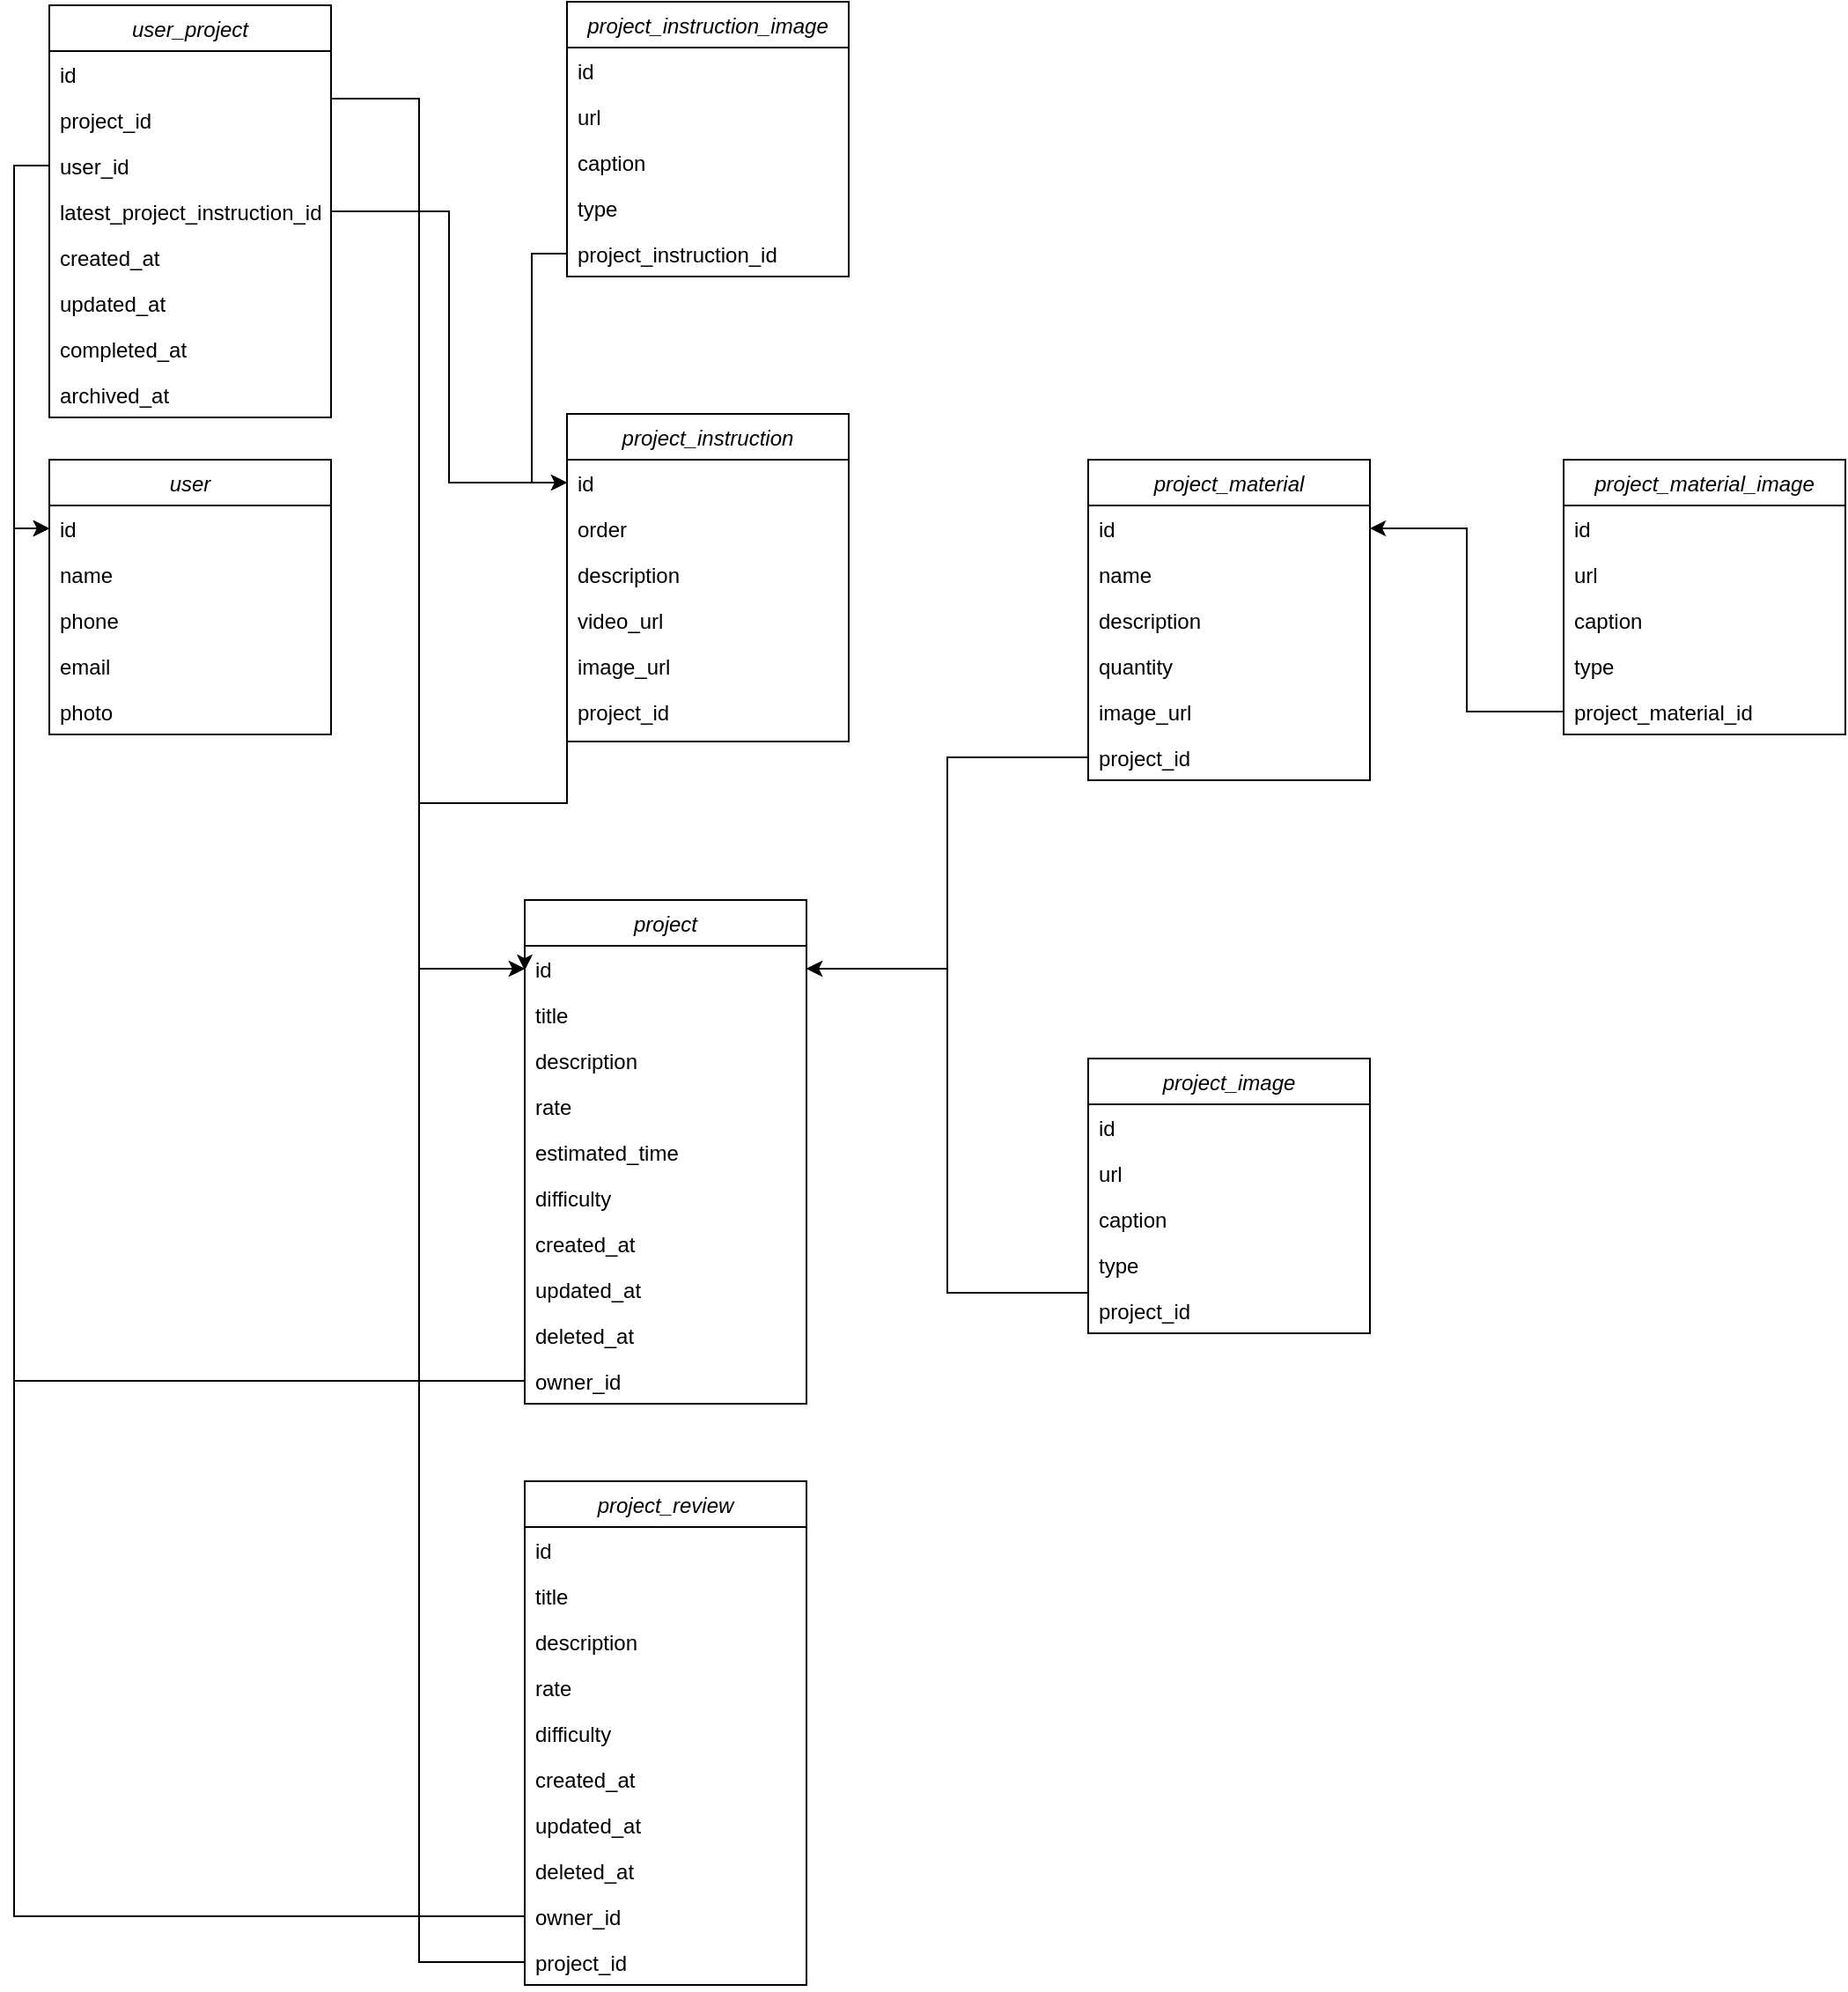 <mxfile>
    <diagram id="C5RBs43oDa-KdzZeNtuy" name="Page-1">
        <mxGraphModel dx="881" dy="1898" grid="1" gridSize="10" guides="1" tooltips="1" connect="1" arrows="1" fold="1" page="1" pageScale="1" pageWidth="827" pageHeight="1169" background="none" math="0" shadow="0">
            <root>
                <mxCell id="WIyWlLk6GJQsqaUBKTNV-0"/>
                <mxCell id="WIyWlLk6GJQsqaUBKTNV-1" parent="WIyWlLk6GJQsqaUBKTNV-0"/>
                <mxCell id="zkfFHV4jXpPFQw0GAbJ--0" value="project" style="swimlane;fontStyle=2;align=center;verticalAlign=top;childLayout=stackLayout;horizontal=1;startSize=26;horizontalStack=0;resizeParent=1;resizeLast=0;collapsible=1;marginBottom=0;rounded=0;shadow=0;strokeWidth=1;" parent="WIyWlLk6GJQsqaUBKTNV-1" vertex="1">
                    <mxGeometry x="310" y="300" width="160" height="286" as="geometry">
                        <mxRectangle x="230" y="140" width="160" height="26" as="alternateBounds"/>
                    </mxGeometry>
                </mxCell>
                <mxCell id="J7d9JzOVJ2140h23QP3d-31" value="id" style="text;align=left;verticalAlign=top;spacingLeft=4;spacingRight=4;overflow=hidden;rotatable=0;points=[[0,0.5],[1,0.5]];portConstraint=eastwest;" parent="zkfFHV4jXpPFQw0GAbJ--0" vertex="1">
                    <mxGeometry y="26" width="160" height="26" as="geometry"/>
                </mxCell>
                <mxCell id="zkfFHV4jXpPFQw0GAbJ--1" value="title" style="text;align=left;verticalAlign=top;spacingLeft=4;spacingRight=4;overflow=hidden;rotatable=0;points=[[0,0.5],[1,0.5]];portConstraint=eastwest;" parent="zkfFHV4jXpPFQw0GAbJ--0" vertex="1">
                    <mxGeometry y="52" width="160" height="26" as="geometry"/>
                </mxCell>
                <mxCell id="zkfFHV4jXpPFQw0GAbJ--2" value="description" style="text;align=left;verticalAlign=top;spacingLeft=4;spacingRight=4;overflow=hidden;rotatable=0;points=[[0,0.5],[1,0.5]];portConstraint=eastwest;rounded=0;shadow=0;html=0;" parent="zkfFHV4jXpPFQw0GAbJ--0" vertex="1">
                    <mxGeometry y="78" width="160" height="26" as="geometry"/>
                </mxCell>
                <mxCell id="zkfFHV4jXpPFQw0GAbJ--3" value="rate" style="text;align=left;verticalAlign=top;spacingLeft=4;spacingRight=4;overflow=hidden;rotatable=0;points=[[0,0.5],[1,0.5]];portConstraint=eastwest;rounded=0;shadow=0;html=0;" parent="zkfFHV4jXpPFQw0GAbJ--0" vertex="1">
                    <mxGeometry y="104" width="160" height="26" as="geometry"/>
                </mxCell>
                <mxCell id="J7d9JzOVJ2140h23QP3d-112" value="estimated_time" style="text;align=left;verticalAlign=top;spacingLeft=4;spacingRight=4;overflow=hidden;rotatable=0;points=[[0,0.5],[1,0.5]];portConstraint=eastwest;rounded=0;shadow=0;html=0;" parent="zkfFHV4jXpPFQw0GAbJ--0" vertex="1">
                    <mxGeometry y="130" width="160" height="26" as="geometry"/>
                </mxCell>
                <mxCell id="J7d9JzOVJ2140h23QP3d-2" value="difficulty" style="text;align=left;verticalAlign=top;spacingLeft=4;spacingRight=4;overflow=hidden;rotatable=0;points=[[0,0.5],[1,0.5]];portConstraint=eastwest;rounded=0;shadow=0;html=0;" parent="zkfFHV4jXpPFQw0GAbJ--0" vertex="1">
                    <mxGeometry y="156" width="160" height="26" as="geometry"/>
                </mxCell>
                <mxCell id="J7d9JzOVJ2140h23QP3d-19" value="created_at" style="text;align=left;verticalAlign=top;spacingLeft=4;spacingRight=4;overflow=hidden;rotatable=0;points=[[0,0.5],[1,0.5]];portConstraint=eastwest;rounded=0;shadow=0;html=0;" parent="zkfFHV4jXpPFQw0GAbJ--0" vertex="1">
                    <mxGeometry y="182" width="160" height="26" as="geometry"/>
                </mxCell>
                <mxCell id="J7d9JzOVJ2140h23QP3d-25" value="updated_at" style="text;align=left;verticalAlign=top;spacingLeft=4;spacingRight=4;overflow=hidden;rotatable=0;points=[[0,0.5],[1,0.5]];portConstraint=eastwest;rounded=0;shadow=0;html=0;" parent="zkfFHV4jXpPFQw0GAbJ--0" vertex="1">
                    <mxGeometry y="208" width="160" height="26" as="geometry"/>
                </mxCell>
                <mxCell id="J7d9JzOVJ2140h23QP3d-38" value="deleted_at" style="text;align=left;verticalAlign=top;spacingLeft=4;spacingRight=4;overflow=hidden;rotatable=0;points=[[0,0.5],[1,0.5]];portConstraint=eastwest;rounded=0;shadow=0;html=0;" parent="zkfFHV4jXpPFQw0GAbJ--0" vertex="1">
                    <mxGeometry y="234" width="160" height="26" as="geometry"/>
                </mxCell>
                <mxCell id="J7d9JzOVJ2140h23QP3d-3" value="owner_id" style="text;align=left;verticalAlign=top;spacingLeft=4;spacingRight=4;overflow=hidden;rotatable=0;points=[[0,0.5],[1,0.5]];portConstraint=eastwest;rounded=0;shadow=0;html=0;" parent="zkfFHV4jXpPFQw0GAbJ--0" vertex="1">
                    <mxGeometry y="260" width="160" height="26" as="geometry"/>
                </mxCell>
                <mxCell id="J7d9JzOVJ2140h23QP3d-4" value="project_material" style="swimlane;fontStyle=2;align=center;verticalAlign=top;childLayout=stackLayout;horizontal=1;startSize=26;horizontalStack=0;resizeParent=1;resizeLast=0;collapsible=1;marginBottom=0;rounded=0;shadow=0;strokeWidth=1;" parent="WIyWlLk6GJQsqaUBKTNV-1" vertex="1">
                    <mxGeometry x="630" y="50" width="160" height="182" as="geometry">
                        <mxRectangle x="230" y="140" width="160" height="26" as="alternateBounds"/>
                    </mxGeometry>
                </mxCell>
                <mxCell id="J7d9JzOVJ2140h23QP3d-5" value="id" style="text;align=left;verticalAlign=top;spacingLeft=4;spacingRight=4;overflow=hidden;rotatable=0;points=[[0,0.5],[1,0.5]];portConstraint=eastwest;" parent="J7d9JzOVJ2140h23QP3d-4" vertex="1">
                    <mxGeometry y="26" width="160" height="26" as="geometry"/>
                </mxCell>
                <mxCell id="J7d9JzOVJ2140h23QP3d-30" value="name" style="text;align=left;verticalAlign=top;spacingLeft=4;spacingRight=4;overflow=hidden;rotatable=0;points=[[0,0.5],[1,0.5]];portConstraint=eastwest;" parent="J7d9JzOVJ2140h23QP3d-4" vertex="1">
                    <mxGeometry y="52" width="160" height="26" as="geometry"/>
                </mxCell>
                <mxCell id="J7d9JzOVJ2140h23QP3d-6" value="description" style="text;align=left;verticalAlign=top;spacingLeft=4;spacingRight=4;overflow=hidden;rotatable=0;points=[[0,0.5],[1,0.5]];portConstraint=eastwest;rounded=0;shadow=0;html=0;" parent="J7d9JzOVJ2140h23QP3d-4" vertex="1">
                    <mxGeometry y="78" width="160" height="26" as="geometry"/>
                </mxCell>
                <mxCell id="J7d9JzOVJ2140h23QP3d-7" value="quantity" style="text;align=left;verticalAlign=top;spacingLeft=4;spacingRight=4;overflow=hidden;rotatable=0;points=[[0,0.5],[1,0.5]];portConstraint=eastwest;rounded=0;shadow=0;html=0;" parent="J7d9JzOVJ2140h23QP3d-4" vertex="1">
                    <mxGeometry y="104" width="160" height="26" as="geometry"/>
                </mxCell>
                <mxCell id="J7d9JzOVJ2140h23QP3d-43" value="image_url" style="text;align=left;verticalAlign=top;spacingLeft=4;spacingRight=4;overflow=hidden;rotatable=0;points=[[0,0.5],[1,0.5]];portConstraint=eastwest;rounded=0;shadow=0;html=0;" parent="J7d9JzOVJ2140h23QP3d-4" vertex="1">
                    <mxGeometry y="130" width="160" height="26" as="geometry"/>
                </mxCell>
                <mxCell id="J7d9JzOVJ2140h23QP3d-45" value="project_id" style="text;align=left;verticalAlign=top;spacingLeft=4;spacingRight=4;overflow=hidden;rotatable=0;points=[[0,0.5],[1,0.5]];portConstraint=eastwest;rounded=0;shadow=0;html=0;" parent="J7d9JzOVJ2140h23QP3d-4" vertex="1">
                    <mxGeometry y="156" width="160" height="26" as="geometry"/>
                </mxCell>
                <mxCell id="J7d9JzOVJ2140h23QP3d-12" value="project_instruction" style="swimlane;fontStyle=2;align=center;verticalAlign=top;childLayout=stackLayout;horizontal=1;startSize=26;horizontalStack=0;resizeParent=1;resizeLast=0;collapsible=1;marginBottom=0;rounded=0;shadow=0;strokeWidth=1;" parent="WIyWlLk6GJQsqaUBKTNV-1" vertex="1">
                    <mxGeometry x="334" y="24" width="160" height="186" as="geometry">
                        <mxRectangle x="230" y="140" width="160" height="26" as="alternateBounds"/>
                    </mxGeometry>
                </mxCell>
                <mxCell id="J7d9JzOVJ2140h23QP3d-13" value="id" style="text;align=left;verticalAlign=top;spacingLeft=4;spacingRight=4;overflow=hidden;rotatable=0;points=[[0,0.5],[1,0.5]];portConstraint=eastwest;" parent="J7d9JzOVJ2140h23QP3d-12" vertex="1">
                    <mxGeometry y="26" width="160" height="26" as="geometry"/>
                </mxCell>
                <mxCell id="J7d9JzOVJ2140h23QP3d-29" value="order" style="text;align=left;verticalAlign=top;spacingLeft=4;spacingRight=4;overflow=hidden;rotatable=0;points=[[0,0.5],[1,0.5]];portConstraint=eastwest;" parent="J7d9JzOVJ2140h23QP3d-12" vertex="1">
                    <mxGeometry y="52" width="160" height="26" as="geometry"/>
                </mxCell>
                <mxCell id="J7d9JzOVJ2140h23QP3d-14" value="description" style="text;align=left;verticalAlign=top;spacingLeft=4;spacingRight=4;overflow=hidden;rotatable=0;points=[[0,0.5],[1,0.5]];portConstraint=eastwest;rounded=0;shadow=0;html=0;" parent="J7d9JzOVJ2140h23QP3d-12" vertex="1">
                    <mxGeometry y="78" width="160" height="26" as="geometry"/>
                </mxCell>
                <mxCell id="J7d9JzOVJ2140h23QP3d-20" value="video_url" style="text;align=left;verticalAlign=top;spacingLeft=4;spacingRight=4;overflow=hidden;rotatable=0;points=[[0,0.5],[1,0.5]];portConstraint=eastwest;rounded=0;shadow=0;html=0;" parent="J7d9JzOVJ2140h23QP3d-12" vertex="1">
                    <mxGeometry y="104" width="160" height="26" as="geometry"/>
                </mxCell>
                <mxCell id="J7d9JzOVJ2140h23QP3d-21" value="image_url" style="text;align=left;verticalAlign=top;spacingLeft=4;spacingRight=4;overflow=hidden;rotatable=0;points=[[0,0.5],[1,0.5]];portConstraint=eastwest;rounded=0;shadow=0;html=0;" parent="J7d9JzOVJ2140h23QP3d-12" vertex="1">
                    <mxGeometry y="130" width="160" height="26" as="geometry"/>
                </mxCell>
                <mxCell id="J7d9JzOVJ2140h23QP3d-44" value="project_id" style="text;align=left;verticalAlign=top;spacingLeft=4;spacingRight=4;overflow=hidden;rotatable=0;points=[[0,0.5],[1,0.5]];portConstraint=eastwest;rounded=0;shadow=0;html=0;" parent="J7d9JzOVJ2140h23QP3d-12" vertex="1">
                    <mxGeometry y="156" width="160" height="26" as="geometry"/>
                </mxCell>
                <mxCell id="J7d9JzOVJ2140h23QP3d-32" value="user" style="swimlane;fontStyle=2;align=center;verticalAlign=top;childLayout=stackLayout;horizontal=1;startSize=26;horizontalStack=0;resizeParent=1;resizeLast=0;collapsible=1;marginBottom=0;rounded=0;shadow=0;strokeWidth=1;" parent="WIyWlLk6GJQsqaUBKTNV-1" vertex="1">
                    <mxGeometry x="40" y="50" width="160" height="156" as="geometry">
                        <mxRectangle x="230" y="140" width="160" height="26" as="alternateBounds"/>
                    </mxGeometry>
                </mxCell>
                <mxCell id="J7d9JzOVJ2140h23QP3d-33" value="id" style="text;align=left;verticalAlign=top;spacingLeft=4;spacingRight=4;overflow=hidden;rotatable=0;points=[[0,0.5],[1,0.5]];portConstraint=eastwest;" parent="J7d9JzOVJ2140h23QP3d-32" vertex="1">
                    <mxGeometry y="26" width="160" height="26" as="geometry"/>
                </mxCell>
                <mxCell id="J7d9JzOVJ2140h23QP3d-34" value="name" style="text;align=left;verticalAlign=top;spacingLeft=4;spacingRight=4;overflow=hidden;rotatable=0;points=[[0,0.5],[1,0.5]];portConstraint=eastwest;" parent="J7d9JzOVJ2140h23QP3d-32" vertex="1">
                    <mxGeometry y="52" width="160" height="26" as="geometry"/>
                </mxCell>
                <mxCell id="J7d9JzOVJ2140h23QP3d-35" value="phone" style="text;align=left;verticalAlign=top;spacingLeft=4;spacingRight=4;overflow=hidden;rotatable=0;points=[[0,0.5],[1,0.5]];portConstraint=eastwest;rounded=0;shadow=0;html=0;" parent="J7d9JzOVJ2140h23QP3d-32" vertex="1">
                    <mxGeometry y="78" width="160" height="26" as="geometry"/>
                </mxCell>
                <mxCell id="J7d9JzOVJ2140h23QP3d-36" value="email" style="text;align=left;verticalAlign=top;spacingLeft=4;spacingRight=4;overflow=hidden;rotatable=0;points=[[0,0.5],[1,0.5]];portConstraint=eastwest;rounded=0;shadow=0;html=0;" parent="J7d9JzOVJ2140h23QP3d-32" vertex="1">
                    <mxGeometry y="104" width="160" height="26" as="geometry"/>
                </mxCell>
                <mxCell id="J7d9JzOVJ2140h23QP3d-37" value="photo" style="text;align=left;verticalAlign=top;spacingLeft=4;spacingRight=4;overflow=hidden;rotatable=0;points=[[0,0.5],[1,0.5]];portConstraint=eastwest;rounded=0;shadow=0;html=0;" parent="J7d9JzOVJ2140h23QP3d-32" vertex="1">
                    <mxGeometry y="130" width="160" height="26" as="geometry"/>
                </mxCell>
                <mxCell id="J7d9JzOVJ2140h23QP3d-42" style="edgeStyle=orthogonalEdgeStyle;rounded=0;orthogonalLoop=1;jettySize=auto;html=1;entryX=0;entryY=0.5;entryDx=0;entryDy=0;" parent="WIyWlLk6GJQsqaUBKTNV-1" source="J7d9JzOVJ2140h23QP3d-3" target="J7d9JzOVJ2140h23QP3d-33" edge="1">
                    <mxGeometry relative="1" as="geometry"/>
                </mxCell>
                <mxCell id="J7d9JzOVJ2140h23QP3d-46" style="edgeStyle=orthogonalEdgeStyle;rounded=0;orthogonalLoop=1;jettySize=auto;html=1;exitX=0;exitY=0.5;exitDx=0;exitDy=0;" parent="WIyWlLk6GJQsqaUBKTNV-1" source="J7d9JzOVJ2140h23QP3d-44" edge="1">
                    <mxGeometry relative="1" as="geometry">
                        <mxPoint x="310" y="340" as="targetPoint"/>
                        <Array as="points">
                            <mxPoint x="250" y="245"/>
                            <mxPoint x="250" y="339"/>
                            <mxPoint x="310" y="339"/>
                        </Array>
                    </mxGeometry>
                </mxCell>
                <mxCell id="J7d9JzOVJ2140h23QP3d-50" style="edgeStyle=orthogonalEdgeStyle;rounded=0;orthogonalLoop=1;jettySize=auto;html=1;entryX=1;entryY=0.5;entryDx=0;entryDy=0;" parent="WIyWlLk6GJQsqaUBKTNV-1" source="J7d9JzOVJ2140h23QP3d-45" target="J7d9JzOVJ2140h23QP3d-31" edge="1">
                    <mxGeometry relative="1" as="geometry"/>
                </mxCell>
                <mxCell id="J7d9JzOVJ2140h23QP3d-51" value="project_image" style="swimlane;fontStyle=2;align=center;verticalAlign=top;childLayout=stackLayout;horizontal=1;startSize=26;horizontalStack=0;resizeParent=1;resizeLast=0;collapsible=1;marginBottom=0;rounded=0;shadow=0;strokeWidth=1;" parent="WIyWlLk6GJQsqaUBKTNV-1" vertex="1">
                    <mxGeometry x="630" y="390" width="160" height="156" as="geometry">
                        <mxRectangle x="230" y="140" width="160" height="26" as="alternateBounds"/>
                    </mxGeometry>
                </mxCell>
                <mxCell id="J7d9JzOVJ2140h23QP3d-52" value="id" style="text;align=left;verticalAlign=top;spacingLeft=4;spacingRight=4;overflow=hidden;rotatable=0;points=[[0,0.5],[1,0.5]];portConstraint=eastwest;" parent="J7d9JzOVJ2140h23QP3d-51" vertex="1">
                    <mxGeometry y="26" width="160" height="26" as="geometry"/>
                </mxCell>
                <mxCell id="J7d9JzOVJ2140h23QP3d-53" value="url" style="text;align=left;verticalAlign=top;spacingLeft=4;spacingRight=4;overflow=hidden;rotatable=0;points=[[0,0.5],[1,0.5]];portConstraint=eastwest;" parent="J7d9JzOVJ2140h23QP3d-51" vertex="1">
                    <mxGeometry y="52" width="160" height="26" as="geometry"/>
                </mxCell>
                <mxCell id="J7d9JzOVJ2140h23QP3d-54" value="caption" style="text;align=left;verticalAlign=top;spacingLeft=4;spacingRight=4;overflow=hidden;rotatable=0;points=[[0,0.5],[1,0.5]];portConstraint=eastwest;rounded=0;shadow=0;html=0;" parent="J7d9JzOVJ2140h23QP3d-51" vertex="1">
                    <mxGeometry y="78" width="160" height="26" as="geometry"/>
                </mxCell>
                <mxCell id="J7d9JzOVJ2140h23QP3d-55" value="type" style="text;align=left;verticalAlign=top;spacingLeft=4;spacingRight=4;overflow=hidden;rotatable=0;points=[[0,0.5],[1,0.5]];portConstraint=eastwest;rounded=0;shadow=0;html=0;" parent="J7d9JzOVJ2140h23QP3d-51" vertex="1">
                    <mxGeometry y="104" width="160" height="26" as="geometry"/>
                </mxCell>
                <mxCell id="J7d9JzOVJ2140h23QP3d-61" value="project_id" style="text;align=left;verticalAlign=top;spacingLeft=4;spacingRight=4;overflow=hidden;rotatable=0;points=[[0,0.5],[1,0.5]];portConstraint=eastwest;rounded=0;shadow=0;html=0;" parent="J7d9JzOVJ2140h23QP3d-51" vertex="1">
                    <mxGeometry y="130" width="160" height="26" as="geometry"/>
                </mxCell>
                <mxCell id="J7d9JzOVJ2140h23QP3d-62" style="edgeStyle=orthogonalEdgeStyle;rounded=0;orthogonalLoop=1;jettySize=auto;html=1;entryX=1;entryY=0.5;entryDx=0;entryDy=0;" parent="WIyWlLk6GJQsqaUBKTNV-1" source="J7d9JzOVJ2140h23QP3d-61" target="J7d9JzOVJ2140h23QP3d-31" edge="1">
                    <mxGeometry relative="1" as="geometry">
                        <Array as="points">
                            <mxPoint x="550" y="523"/>
                            <mxPoint x="550" y="339"/>
                        </Array>
                    </mxGeometry>
                </mxCell>
                <mxCell id="J7d9JzOVJ2140h23QP3d-63" value="project_material_image" style="swimlane;fontStyle=2;align=center;verticalAlign=top;childLayout=stackLayout;horizontal=1;startSize=26;horizontalStack=0;resizeParent=1;resizeLast=0;collapsible=1;marginBottom=0;rounded=0;shadow=0;strokeWidth=1;" parent="WIyWlLk6GJQsqaUBKTNV-1" vertex="1">
                    <mxGeometry x="900" y="50" width="160" height="156" as="geometry">
                        <mxRectangle x="230" y="140" width="160" height="26" as="alternateBounds"/>
                    </mxGeometry>
                </mxCell>
                <mxCell id="J7d9JzOVJ2140h23QP3d-64" value="id" style="text;align=left;verticalAlign=top;spacingLeft=4;spacingRight=4;overflow=hidden;rotatable=0;points=[[0,0.5],[1,0.5]];portConstraint=eastwest;" parent="J7d9JzOVJ2140h23QP3d-63" vertex="1">
                    <mxGeometry y="26" width="160" height="26" as="geometry"/>
                </mxCell>
                <mxCell id="J7d9JzOVJ2140h23QP3d-65" value="url" style="text;align=left;verticalAlign=top;spacingLeft=4;spacingRight=4;overflow=hidden;rotatable=0;points=[[0,0.5],[1,0.5]];portConstraint=eastwest;" parent="J7d9JzOVJ2140h23QP3d-63" vertex="1">
                    <mxGeometry y="52" width="160" height="26" as="geometry"/>
                </mxCell>
                <mxCell id="J7d9JzOVJ2140h23QP3d-66" value="caption" style="text;align=left;verticalAlign=top;spacingLeft=4;spacingRight=4;overflow=hidden;rotatable=0;points=[[0,0.5],[1,0.5]];portConstraint=eastwest;rounded=0;shadow=0;html=0;" parent="J7d9JzOVJ2140h23QP3d-63" vertex="1">
                    <mxGeometry y="78" width="160" height="26" as="geometry"/>
                </mxCell>
                <mxCell id="J7d9JzOVJ2140h23QP3d-67" value="type" style="text;align=left;verticalAlign=top;spacingLeft=4;spacingRight=4;overflow=hidden;rotatable=0;points=[[0,0.5],[1,0.5]];portConstraint=eastwest;rounded=0;shadow=0;html=0;" parent="J7d9JzOVJ2140h23QP3d-63" vertex="1">
                    <mxGeometry y="104" width="160" height="26" as="geometry"/>
                </mxCell>
                <mxCell id="J7d9JzOVJ2140h23QP3d-68" value="project_material_id" style="text;align=left;verticalAlign=top;spacingLeft=4;spacingRight=4;overflow=hidden;rotatable=0;points=[[0,0.5],[1,0.5]];portConstraint=eastwest;rounded=0;shadow=0;html=0;" parent="J7d9JzOVJ2140h23QP3d-63" vertex="1">
                    <mxGeometry y="130" width="160" height="26" as="geometry"/>
                </mxCell>
                <mxCell id="J7d9JzOVJ2140h23QP3d-69" style="edgeStyle=orthogonalEdgeStyle;rounded=0;orthogonalLoop=1;jettySize=auto;html=1;" parent="WIyWlLk6GJQsqaUBKTNV-1" source="J7d9JzOVJ2140h23QP3d-68" target="J7d9JzOVJ2140h23QP3d-5" edge="1">
                    <mxGeometry relative="1" as="geometry"/>
                </mxCell>
                <mxCell id="J7d9JzOVJ2140h23QP3d-70" value="project_instruction_image" style="swimlane;fontStyle=2;align=center;verticalAlign=top;childLayout=stackLayout;horizontal=1;startSize=26;horizontalStack=0;resizeParent=1;resizeLast=0;collapsible=1;marginBottom=0;rounded=0;shadow=0;strokeWidth=1;" parent="WIyWlLk6GJQsqaUBKTNV-1" vertex="1">
                    <mxGeometry x="334" y="-210" width="160" height="156" as="geometry">
                        <mxRectangle x="334" y="-210" width="160" height="26" as="alternateBounds"/>
                    </mxGeometry>
                </mxCell>
                <mxCell id="J7d9JzOVJ2140h23QP3d-71" value="id" style="text;align=left;verticalAlign=top;spacingLeft=4;spacingRight=4;overflow=hidden;rotatable=0;points=[[0,0.5],[1,0.5]];portConstraint=eastwest;" parent="J7d9JzOVJ2140h23QP3d-70" vertex="1">
                    <mxGeometry y="26" width="160" height="26" as="geometry"/>
                </mxCell>
                <mxCell id="J7d9JzOVJ2140h23QP3d-72" value="url" style="text;align=left;verticalAlign=top;spacingLeft=4;spacingRight=4;overflow=hidden;rotatable=0;points=[[0,0.5],[1,0.5]];portConstraint=eastwest;" parent="J7d9JzOVJ2140h23QP3d-70" vertex="1">
                    <mxGeometry y="52" width="160" height="26" as="geometry"/>
                </mxCell>
                <mxCell id="J7d9JzOVJ2140h23QP3d-73" value="caption" style="text;align=left;verticalAlign=top;spacingLeft=4;spacingRight=4;overflow=hidden;rotatable=0;points=[[0,0.5],[1,0.5]];portConstraint=eastwest;rounded=0;shadow=0;html=0;" parent="J7d9JzOVJ2140h23QP3d-70" vertex="1">
                    <mxGeometry y="78" width="160" height="26" as="geometry"/>
                </mxCell>
                <mxCell id="J7d9JzOVJ2140h23QP3d-74" value="type" style="text;align=left;verticalAlign=top;spacingLeft=4;spacingRight=4;overflow=hidden;rotatable=0;points=[[0,0.5],[1,0.5]];portConstraint=eastwest;rounded=0;shadow=0;html=0;" parent="J7d9JzOVJ2140h23QP3d-70" vertex="1">
                    <mxGeometry y="104" width="160" height="26" as="geometry"/>
                </mxCell>
                <mxCell id="J7d9JzOVJ2140h23QP3d-75" value="project_instruction_id" style="text;align=left;verticalAlign=top;spacingLeft=4;spacingRight=4;overflow=hidden;rotatable=0;points=[[0,0.5],[1,0.5]];portConstraint=eastwest;rounded=0;shadow=0;html=0;" parent="J7d9JzOVJ2140h23QP3d-70" vertex="1">
                    <mxGeometry y="130" width="160" height="26" as="geometry"/>
                </mxCell>
                <mxCell id="J7d9JzOVJ2140h23QP3d-76" style="edgeStyle=orthogonalEdgeStyle;rounded=0;orthogonalLoop=1;jettySize=auto;html=1;entryX=0;entryY=0.5;entryDx=0;entryDy=0;" parent="WIyWlLk6GJQsqaUBKTNV-1" source="J7d9JzOVJ2140h23QP3d-75" target="J7d9JzOVJ2140h23QP3d-13" edge="1">
                    <mxGeometry relative="1" as="geometry"/>
                </mxCell>
                <mxCell id="J7d9JzOVJ2140h23QP3d-77" value="project_review" style="swimlane;fontStyle=2;align=center;verticalAlign=top;childLayout=stackLayout;horizontal=1;startSize=26;horizontalStack=0;resizeParent=1;resizeLast=0;collapsible=1;marginBottom=0;rounded=0;shadow=0;strokeWidth=1;" parent="WIyWlLk6GJQsqaUBKTNV-1" vertex="1">
                    <mxGeometry x="310" y="630" width="160" height="286" as="geometry">
                        <mxRectangle x="230" y="140" width="160" height="26" as="alternateBounds"/>
                    </mxGeometry>
                </mxCell>
                <mxCell id="J7d9JzOVJ2140h23QP3d-78" value="id" style="text;align=left;verticalAlign=top;spacingLeft=4;spacingRight=4;overflow=hidden;rotatable=0;points=[[0,0.5],[1,0.5]];portConstraint=eastwest;" parent="J7d9JzOVJ2140h23QP3d-77" vertex="1">
                    <mxGeometry y="26" width="160" height="26" as="geometry"/>
                </mxCell>
                <mxCell id="J7d9JzOVJ2140h23QP3d-79" value="title" style="text;align=left;verticalAlign=top;spacingLeft=4;spacingRight=4;overflow=hidden;rotatable=0;points=[[0,0.5],[1,0.5]];portConstraint=eastwest;" parent="J7d9JzOVJ2140h23QP3d-77" vertex="1">
                    <mxGeometry y="52" width="160" height="26" as="geometry"/>
                </mxCell>
                <mxCell id="J7d9JzOVJ2140h23QP3d-80" value="description" style="text;align=left;verticalAlign=top;spacingLeft=4;spacingRight=4;overflow=hidden;rotatable=0;points=[[0,0.5],[1,0.5]];portConstraint=eastwest;rounded=0;shadow=0;html=0;" parent="J7d9JzOVJ2140h23QP3d-77" vertex="1">
                    <mxGeometry y="78" width="160" height="26" as="geometry"/>
                </mxCell>
                <mxCell id="J7d9JzOVJ2140h23QP3d-81" value="rate" style="text;align=left;verticalAlign=top;spacingLeft=4;spacingRight=4;overflow=hidden;rotatable=0;points=[[0,0.5],[1,0.5]];portConstraint=eastwest;rounded=0;shadow=0;html=0;" parent="J7d9JzOVJ2140h23QP3d-77" vertex="1">
                    <mxGeometry y="104" width="160" height="26" as="geometry"/>
                </mxCell>
                <mxCell id="J7d9JzOVJ2140h23QP3d-82" value="difficulty" style="text;align=left;verticalAlign=top;spacingLeft=4;spacingRight=4;overflow=hidden;rotatable=0;points=[[0,0.5],[1,0.5]];portConstraint=eastwest;rounded=0;shadow=0;html=0;" parent="J7d9JzOVJ2140h23QP3d-77" vertex="1">
                    <mxGeometry y="130" width="160" height="26" as="geometry"/>
                </mxCell>
                <mxCell id="J7d9JzOVJ2140h23QP3d-83" value="created_at" style="text;align=left;verticalAlign=top;spacingLeft=4;spacingRight=4;overflow=hidden;rotatable=0;points=[[0,0.5],[1,0.5]];portConstraint=eastwest;rounded=0;shadow=0;html=0;" parent="J7d9JzOVJ2140h23QP3d-77" vertex="1">
                    <mxGeometry y="156" width="160" height="26" as="geometry"/>
                </mxCell>
                <mxCell id="J7d9JzOVJ2140h23QP3d-84" value="updated_at" style="text;align=left;verticalAlign=top;spacingLeft=4;spacingRight=4;overflow=hidden;rotatable=0;points=[[0,0.5],[1,0.5]];portConstraint=eastwest;rounded=0;shadow=0;html=0;" parent="J7d9JzOVJ2140h23QP3d-77" vertex="1">
                    <mxGeometry y="182" width="160" height="26" as="geometry"/>
                </mxCell>
                <mxCell id="J7d9JzOVJ2140h23QP3d-85" value="deleted_at" style="text;align=left;verticalAlign=top;spacingLeft=4;spacingRight=4;overflow=hidden;rotatable=0;points=[[0,0.5],[1,0.5]];portConstraint=eastwest;rounded=0;shadow=0;html=0;" parent="J7d9JzOVJ2140h23QP3d-77" vertex="1">
                    <mxGeometry y="208" width="160" height="26" as="geometry"/>
                </mxCell>
                <mxCell id="J7d9JzOVJ2140h23QP3d-86" value="owner_id" style="text;align=left;verticalAlign=top;spacingLeft=4;spacingRight=4;overflow=hidden;rotatable=0;points=[[0,0.5],[1,0.5]];portConstraint=eastwest;rounded=0;shadow=0;html=0;" parent="J7d9JzOVJ2140h23QP3d-77" vertex="1">
                    <mxGeometry y="234" width="160" height="26" as="geometry"/>
                </mxCell>
                <mxCell id="J7d9JzOVJ2140h23QP3d-88" value="project_id" style="text;align=left;verticalAlign=top;spacingLeft=4;spacingRight=4;overflow=hidden;rotatable=0;points=[[0,0.5],[1,0.5]];portConstraint=eastwest;rounded=0;shadow=0;html=0;" parent="J7d9JzOVJ2140h23QP3d-77" vertex="1">
                    <mxGeometry y="260" width="160" height="26" as="geometry"/>
                </mxCell>
                <mxCell id="J7d9JzOVJ2140h23QP3d-87" style="edgeStyle=orthogonalEdgeStyle;rounded=0;orthogonalLoop=1;jettySize=auto;html=1;entryX=0;entryY=0.5;entryDx=0;entryDy=0;" parent="WIyWlLk6GJQsqaUBKTNV-1" source="J7d9JzOVJ2140h23QP3d-86" target="J7d9JzOVJ2140h23QP3d-33" edge="1">
                    <mxGeometry relative="1" as="geometry"/>
                </mxCell>
                <mxCell id="J7d9JzOVJ2140h23QP3d-89" style="edgeStyle=orthogonalEdgeStyle;rounded=0;orthogonalLoop=1;jettySize=auto;html=1;entryX=0;entryY=0.5;entryDx=0;entryDy=0;" parent="WIyWlLk6GJQsqaUBKTNV-1" source="J7d9JzOVJ2140h23QP3d-88" target="J7d9JzOVJ2140h23QP3d-31" edge="1">
                    <mxGeometry relative="1" as="geometry">
                        <Array as="points">
                            <mxPoint x="250" y="903"/>
                            <mxPoint x="250" y="339"/>
                        </Array>
                    </mxGeometry>
                </mxCell>
                <mxCell id="J7d9JzOVJ2140h23QP3d-92" value="user_project" style="swimlane;fontStyle=2;align=center;verticalAlign=top;childLayout=stackLayout;horizontal=1;startSize=26;horizontalStack=0;resizeParent=1;resizeLast=0;collapsible=1;marginBottom=0;rounded=0;shadow=0;strokeWidth=1;" parent="WIyWlLk6GJQsqaUBKTNV-1" vertex="1">
                    <mxGeometry x="40" y="-208" width="160" height="234" as="geometry">
                        <mxRectangle x="230" y="140" width="160" height="26" as="alternateBounds"/>
                    </mxGeometry>
                </mxCell>
                <mxCell id="J7d9JzOVJ2140h23QP3d-93" value="id" style="text;align=left;verticalAlign=top;spacingLeft=4;spacingRight=4;overflow=hidden;rotatable=0;points=[[0,0.5],[1,0.5]];portConstraint=eastwest;" parent="J7d9JzOVJ2140h23QP3d-92" vertex="1">
                    <mxGeometry y="26" width="160" height="26" as="geometry"/>
                </mxCell>
                <mxCell id="J7d9JzOVJ2140h23QP3d-94" value="project_id" style="text;align=left;verticalAlign=top;spacingLeft=4;spacingRight=4;overflow=hidden;rotatable=0;points=[[0,0.5],[1,0.5]];portConstraint=eastwest;" parent="J7d9JzOVJ2140h23QP3d-92" vertex="1">
                    <mxGeometry y="52" width="160" height="26" as="geometry"/>
                </mxCell>
                <mxCell id="J7d9JzOVJ2140h23QP3d-95" value="user_id" style="text;align=left;verticalAlign=top;spacingLeft=4;spacingRight=4;overflow=hidden;rotatable=0;points=[[0,0.5],[1,0.5]];portConstraint=eastwest;rounded=0;shadow=0;html=0;" parent="J7d9JzOVJ2140h23QP3d-92" vertex="1">
                    <mxGeometry y="78" width="160" height="26" as="geometry"/>
                </mxCell>
                <mxCell id="J7d9JzOVJ2140h23QP3d-105" value="latest_project_instruction_id" style="text;align=left;verticalAlign=top;spacingLeft=4;spacingRight=4;overflow=hidden;rotatable=0;points=[[0,0.5],[1,0.5]];portConstraint=eastwest;rounded=0;shadow=0;html=0;" parent="J7d9JzOVJ2140h23QP3d-92" vertex="1">
                    <mxGeometry y="104" width="160" height="26" as="geometry"/>
                </mxCell>
                <mxCell id="J7d9JzOVJ2140h23QP3d-96" value="created_at" style="text;align=left;verticalAlign=top;spacingLeft=4;spacingRight=4;overflow=hidden;rotatable=0;points=[[0,0.5],[1,0.5]];portConstraint=eastwest;rounded=0;shadow=0;html=0;" parent="J7d9JzOVJ2140h23QP3d-92" vertex="1">
                    <mxGeometry y="130" width="160" height="26" as="geometry"/>
                </mxCell>
                <mxCell id="J7d9JzOVJ2140h23QP3d-97" value="updated_at" style="text;align=left;verticalAlign=top;spacingLeft=4;spacingRight=4;overflow=hidden;rotatable=0;points=[[0,0.5],[1,0.5]];portConstraint=eastwest;rounded=0;shadow=0;html=0;" parent="J7d9JzOVJ2140h23QP3d-92" vertex="1">
                    <mxGeometry y="156" width="160" height="26" as="geometry"/>
                </mxCell>
                <mxCell id="J7d9JzOVJ2140h23QP3d-104" value="completed_at" style="text;align=left;verticalAlign=top;spacingLeft=4;spacingRight=4;overflow=hidden;rotatable=0;points=[[0,0.5],[1,0.5]];portConstraint=eastwest;rounded=0;shadow=0;html=0;" parent="J7d9JzOVJ2140h23QP3d-92" vertex="1">
                    <mxGeometry y="182" width="160" height="26" as="geometry"/>
                </mxCell>
                <mxCell id="J7d9JzOVJ2140h23QP3d-111" value="archived_at" style="text;align=left;verticalAlign=top;spacingLeft=4;spacingRight=4;overflow=hidden;rotatable=0;points=[[0,0.5],[1,0.5]];portConstraint=eastwest;rounded=0;shadow=0;html=0;" parent="J7d9JzOVJ2140h23QP3d-92" vertex="1">
                    <mxGeometry y="208" width="160" height="26" as="geometry"/>
                </mxCell>
                <mxCell id="J7d9JzOVJ2140h23QP3d-106" style="edgeStyle=orthogonalEdgeStyle;rounded=0;orthogonalLoop=1;jettySize=auto;html=1;entryX=0;entryY=0.5;entryDx=0;entryDy=0;" parent="WIyWlLk6GJQsqaUBKTNV-1" source="J7d9JzOVJ2140h23QP3d-105" target="J7d9JzOVJ2140h23QP3d-13" edge="1">
                    <mxGeometry relative="1" as="geometry"/>
                </mxCell>
                <mxCell id="J7d9JzOVJ2140h23QP3d-107" style="edgeStyle=orthogonalEdgeStyle;rounded=0;orthogonalLoop=1;jettySize=auto;html=1;entryX=0;entryY=0.5;entryDx=0;entryDy=0;exitX=1;exitY=0.5;exitDx=0;exitDy=0;" parent="WIyWlLk6GJQsqaUBKTNV-1" source="J7d9JzOVJ2140h23QP3d-94" target="J7d9JzOVJ2140h23QP3d-31" edge="1">
                    <mxGeometry relative="1" as="geometry">
                        <mxPoint x="140" y="-140" as="sourcePoint"/>
                        <mxPoint x="250" y="354" as="targetPoint"/>
                        <Array as="points">
                            <mxPoint x="250" y="-155"/>
                            <mxPoint x="250" y="339"/>
                        </Array>
                    </mxGeometry>
                </mxCell>
                <mxCell id="J7d9JzOVJ2140h23QP3d-108" style="edgeStyle=orthogonalEdgeStyle;rounded=0;orthogonalLoop=1;jettySize=auto;html=1;entryX=0;entryY=0.5;entryDx=0;entryDy=0;" parent="WIyWlLk6GJQsqaUBKTNV-1" source="J7d9JzOVJ2140h23QP3d-95" target="J7d9JzOVJ2140h23QP3d-33" edge="1">
                    <mxGeometry relative="1" as="geometry"/>
                </mxCell>
            </root>
        </mxGraphModel>
    </diagram>
</mxfile>